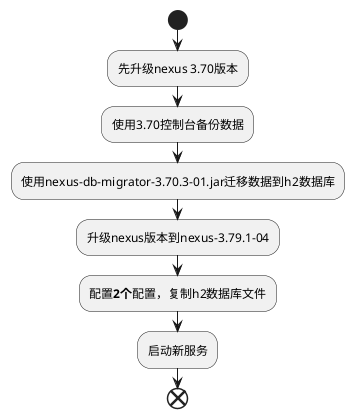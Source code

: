 @startuml
start
:先升级nexus 3.70版本;
:使用3.70控制台备份数据;
:使用nexus-db-migrator-3.70.3-01.jar迁移数据到h2数据库;
:升级nexus版本到nexus-3.79.1-04;
:配置**2个**配置，复制h2数据库文件;
:启动新服务;
end
@enduml